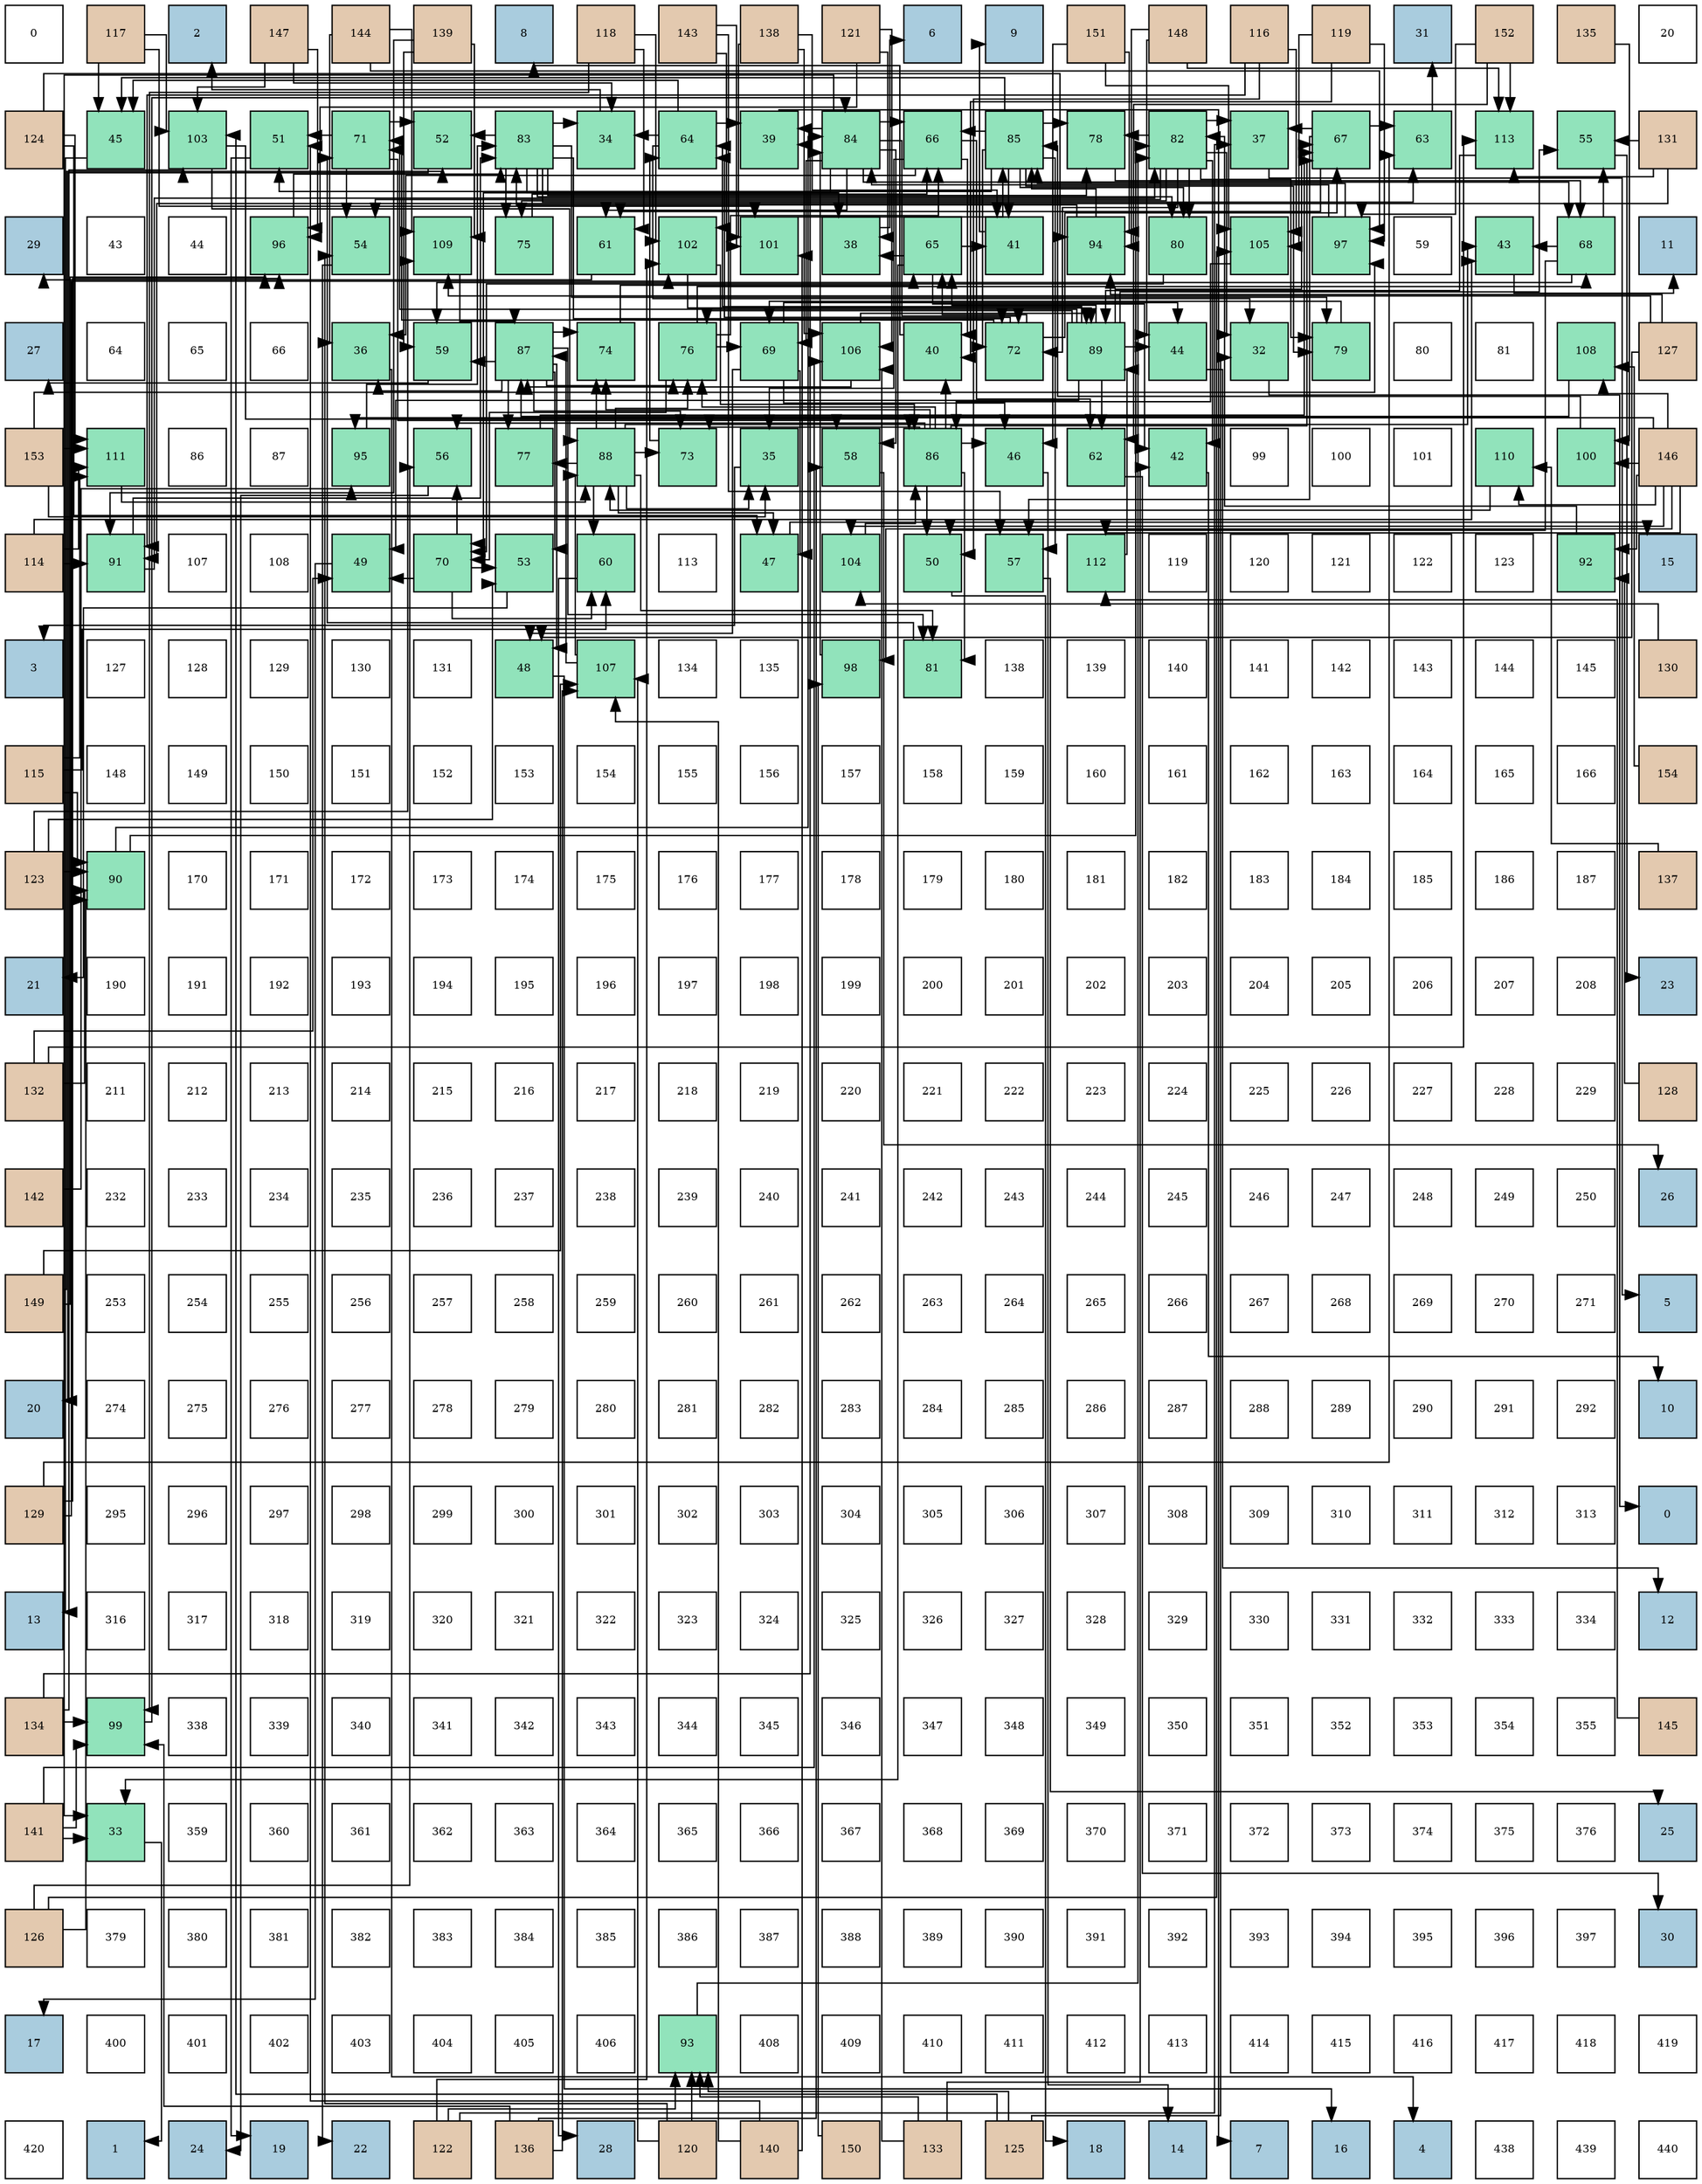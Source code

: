 digraph layout{
 rankdir=TB;
 splines=ortho;
 node [style=filled shape=square fixedsize=true width=0.6];
0[label="0", fontsize=8, fillcolor="#ffffff"];
1[label="117", fontsize=8, fillcolor="#e3c9af"];
2[label="2", fontsize=8, fillcolor="#a9ccde"];
3[label="147", fontsize=8, fillcolor="#e3c9af"];
4[label="144", fontsize=8, fillcolor="#e3c9af"];
5[label="139", fontsize=8, fillcolor="#e3c9af"];
6[label="8", fontsize=8, fillcolor="#a9ccde"];
7[label="118", fontsize=8, fillcolor="#e3c9af"];
8[label="143", fontsize=8, fillcolor="#e3c9af"];
9[label="138", fontsize=8, fillcolor="#e3c9af"];
10[label="121", fontsize=8, fillcolor="#e3c9af"];
11[label="6", fontsize=8, fillcolor="#a9ccde"];
12[label="9", fontsize=8, fillcolor="#a9ccde"];
13[label="151", fontsize=8, fillcolor="#e3c9af"];
14[label="148", fontsize=8, fillcolor="#e3c9af"];
15[label="116", fontsize=8, fillcolor="#e3c9af"];
16[label="119", fontsize=8, fillcolor="#e3c9af"];
17[label="31", fontsize=8, fillcolor="#a9ccde"];
18[label="152", fontsize=8, fillcolor="#e3c9af"];
19[label="135", fontsize=8, fillcolor="#e3c9af"];
20[label="20", fontsize=8, fillcolor="#ffffff"];
21[label="124", fontsize=8, fillcolor="#e3c9af"];
22[label="45", fontsize=8, fillcolor="#91e3bb"];
23[label="103", fontsize=8, fillcolor="#91e3bb"];
24[label="51", fontsize=8, fillcolor="#91e3bb"];
25[label="71", fontsize=8, fillcolor="#91e3bb"];
26[label="52", fontsize=8, fillcolor="#91e3bb"];
27[label="83", fontsize=8, fillcolor="#91e3bb"];
28[label="34", fontsize=8, fillcolor="#91e3bb"];
29[label="64", fontsize=8, fillcolor="#91e3bb"];
30[label="39", fontsize=8, fillcolor="#91e3bb"];
31[label="84", fontsize=8, fillcolor="#91e3bb"];
32[label="66", fontsize=8, fillcolor="#91e3bb"];
33[label="85", fontsize=8, fillcolor="#91e3bb"];
34[label="78", fontsize=8, fillcolor="#91e3bb"];
35[label="82", fontsize=8, fillcolor="#91e3bb"];
36[label="37", fontsize=8, fillcolor="#91e3bb"];
37[label="67", fontsize=8, fillcolor="#91e3bb"];
38[label="63", fontsize=8, fillcolor="#91e3bb"];
39[label="113", fontsize=8, fillcolor="#91e3bb"];
40[label="55", fontsize=8, fillcolor="#91e3bb"];
41[label="131", fontsize=8, fillcolor="#e3c9af"];
42[label="29", fontsize=8, fillcolor="#a9ccde"];
43[label="43", fontsize=8, fillcolor="#ffffff"];
44[label="44", fontsize=8, fillcolor="#ffffff"];
45[label="96", fontsize=8, fillcolor="#91e3bb"];
46[label="54", fontsize=8, fillcolor="#91e3bb"];
47[label="109", fontsize=8, fillcolor="#91e3bb"];
48[label="75", fontsize=8, fillcolor="#91e3bb"];
49[label="61", fontsize=8, fillcolor="#91e3bb"];
50[label="102", fontsize=8, fillcolor="#91e3bb"];
51[label="101", fontsize=8, fillcolor="#91e3bb"];
52[label="38", fontsize=8, fillcolor="#91e3bb"];
53[label="65", fontsize=8, fillcolor="#91e3bb"];
54[label="41", fontsize=8, fillcolor="#91e3bb"];
55[label="94", fontsize=8, fillcolor="#91e3bb"];
56[label="80", fontsize=8, fillcolor="#91e3bb"];
57[label="105", fontsize=8, fillcolor="#91e3bb"];
58[label="97", fontsize=8, fillcolor="#91e3bb"];
59[label="59", fontsize=8, fillcolor="#ffffff"];
60[label="43", fontsize=8, fillcolor="#91e3bb"];
61[label="68", fontsize=8, fillcolor="#91e3bb"];
62[label="11", fontsize=8, fillcolor="#a9ccde"];
63[label="27", fontsize=8, fillcolor="#a9ccde"];
64[label="64", fontsize=8, fillcolor="#ffffff"];
65[label="65", fontsize=8, fillcolor="#ffffff"];
66[label="66", fontsize=8, fillcolor="#ffffff"];
67[label="36", fontsize=8, fillcolor="#91e3bb"];
68[label="59", fontsize=8, fillcolor="#91e3bb"];
69[label="87", fontsize=8, fillcolor="#91e3bb"];
70[label="74", fontsize=8, fillcolor="#91e3bb"];
71[label="76", fontsize=8, fillcolor="#91e3bb"];
72[label="69", fontsize=8, fillcolor="#91e3bb"];
73[label="106", fontsize=8, fillcolor="#91e3bb"];
74[label="40", fontsize=8, fillcolor="#91e3bb"];
75[label="72", fontsize=8, fillcolor="#91e3bb"];
76[label="89", fontsize=8, fillcolor="#91e3bb"];
77[label="44", fontsize=8, fillcolor="#91e3bb"];
78[label="32", fontsize=8, fillcolor="#91e3bb"];
79[label="79", fontsize=8, fillcolor="#91e3bb"];
80[label="80", fontsize=8, fillcolor="#ffffff"];
81[label="81", fontsize=8, fillcolor="#ffffff"];
82[label="108", fontsize=8, fillcolor="#91e3bb"];
83[label="127", fontsize=8, fillcolor="#e3c9af"];
84[label="153", fontsize=8, fillcolor="#e3c9af"];
85[label="111", fontsize=8, fillcolor="#91e3bb"];
86[label="86", fontsize=8, fillcolor="#ffffff"];
87[label="87", fontsize=8, fillcolor="#ffffff"];
88[label="95", fontsize=8, fillcolor="#91e3bb"];
89[label="56", fontsize=8, fillcolor="#91e3bb"];
90[label="77", fontsize=8, fillcolor="#91e3bb"];
91[label="88", fontsize=8, fillcolor="#91e3bb"];
92[label="73", fontsize=8, fillcolor="#91e3bb"];
93[label="35", fontsize=8, fillcolor="#91e3bb"];
94[label="58", fontsize=8, fillcolor="#91e3bb"];
95[label="86", fontsize=8, fillcolor="#91e3bb"];
96[label="46", fontsize=8, fillcolor="#91e3bb"];
97[label="62", fontsize=8, fillcolor="#91e3bb"];
98[label="42", fontsize=8, fillcolor="#91e3bb"];
99[label="99", fontsize=8, fillcolor="#ffffff"];
100[label="100", fontsize=8, fillcolor="#ffffff"];
101[label="101", fontsize=8, fillcolor="#ffffff"];
102[label="110", fontsize=8, fillcolor="#91e3bb"];
103[label="100", fontsize=8, fillcolor="#91e3bb"];
104[label="146", fontsize=8, fillcolor="#e3c9af"];
105[label="114", fontsize=8, fillcolor="#e3c9af"];
106[label="91", fontsize=8, fillcolor="#91e3bb"];
107[label="107", fontsize=8, fillcolor="#ffffff"];
108[label="108", fontsize=8, fillcolor="#ffffff"];
109[label="49", fontsize=8, fillcolor="#91e3bb"];
110[label="70", fontsize=8, fillcolor="#91e3bb"];
111[label="53", fontsize=8, fillcolor="#91e3bb"];
112[label="60", fontsize=8, fillcolor="#91e3bb"];
113[label="113", fontsize=8, fillcolor="#ffffff"];
114[label="47", fontsize=8, fillcolor="#91e3bb"];
115[label="104", fontsize=8, fillcolor="#91e3bb"];
116[label="50", fontsize=8, fillcolor="#91e3bb"];
117[label="57", fontsize=8, fillcolor="#91e3bb"];
118[label="112", fontsize=8, fillcolor="#91e3bb"];
119[label="119", fontsize=8, fillcolor="#ffffff"];
120[label="120", fontsize=8, fillcolor="#ffffff"];
121[label="121", fontsize=8, fillcolor="#ffffff"];
122[label="122", fontsize=8, fillcolor="#ffffff"];
123[label="123", fontsize=8, fillcolor="#ffffff"];
124[label="92", fontsize=8, fillcolor="#91e3bb"];
125[label="15", fontsize=8, fillcolor="#a9ccde"];
126[label="3", fontsize=8, fillcolor="#a9ccde"];
127[label="127", fontsize=8, fillcolor="#ffffff"];
128[label="128", fontsize=8, fillcolor="#ffffff"];
129[label="129", fontsize=8, fillcolor="#ffffff"];
130[label="130", fontsize=8, fillcolor="#ffffff"];
131[label="131", fontsize=8, fillcolor="#ffffff"];
132[label="48", fontsize=8, fillcolor="#91e3bb"];
133[label="107", fontsize=8, fillcolor="#91e3bb"];
134[label="134", fontsize=8, fillcolor="#ffffff"];
135[label="135", fontsize=8, fillcolor="#ffffff"];
136[label="98", fontsize=8, fillcolor="#91e3bb"];
137[label="81", fontsize=8, fillcolor="#91e3bb"];
138[label="138", fontsize=8, fillcolor="#ffffff"];
139[label="139", fontsize=8, fillcolor="#ffffff"];
140[label="140", fontsize=8, fillcolor="#ffffff"];
141[label="141", fontsize=8, fillcolor="#ffffff"];
142[label="142", fontsize=8, fillcolor="#ffffff"];
143[label="143", fontsize=8, fillcolor="#ffffff"];
144[label="144", fontsize=8, fillcolor="#ffffff"];
145[label="145", fontsize=8, fillcolor="#ffffff"];
146[label="130", fontsize=8, fillcolor="#e3c9af"];
147[label="115", fontsize=8, fillcolor="#e3c9af"];
148[label="148", fontsize=8, fillcolor="#ffffff"];
149[label="149", fontsize=8, fillcolor="#ffffff"];
150[label="150", fontsize=8, fillcolor="#ffffff"];
151[label="151", fontsize=8, fillcolor="#ffffff"];
152[label="152", fontsize=8, fillcolor="#ffffff"];
153[label="153", fontsize=8, fillcolor="#ffffff"];
154[label="154", fontsize=8, fillcolor="#ffffff"];
155[label="155", fontsize=8, fillcolor="#ffffff"];
156[label="156", fontsize=8, fillcolor="#ffffff"];
157[label="157", fontsize=8, fillcolor="#ffffff"];
158[label="158", fontsize=8, fillcolor="#ffffff"];
159[label="159", fontsize=8, fillcolor="#ffffff"];
160[label="160", fontsize=8, fillcolor="#ffffff"];
161[label="161", fontsize=8, fillcolor="#ffffff"];
162[label="162", fontsize=8, fillcolor="#ffffff"];
163[label="163", fontsize=8, fillcolor="#ffffff"];
164[label="164", fontsize=8, fillcolor="#ffffff"];
165[label="165", fontsize=8, fillcolor="#ffffff"];
166[label="166", fontsize=8, fillcolor="#ffffff"];
167[label="154", fontsize=8, fillcolor="#e3c9af"];
168[label="123", fontsize=8, fillcolor="#e3c9af"];
169[label="90", fontsize=8, fillcolor="#91e3bb"];
170[label="170", fontsize=8, fillcolor="#ffffff"];
171[label="171", fontsize=8, fillcolor="#ffffff"];
172[label="172", fontsize=8, fillcolor="#ffffff"];
173[label="173", fontsize=8, fillcolor="#ffffff"];
174[label="174", fontsize=8, fillcolor="#ffffff"];
175[label="175", fontsize=8, fillcolor="#ffffff"];
176[label="176", fontsize=8, fillcolor="#ffffff"];
177[label="177", fontsize=8, fillcolor="#ffffff"];
178[label="178", fontsize=8, fillcolor="#ffffff"];
179[label="179", fontsize=8, fillcolor="#ffffff"];
180[label="180", fontsize=8, fillcolor="#ffffff"];
181[label="181", fontsize=8, fillcolor="#ffffff"];
182[label="182", fontsize=8, fillcolor="#ffffff"];
183[label="183", fontsize=8, fillcolor="#ffffff"];
184[label="184", fontsize=8, fillcolor="#ffffff"];
185[label="185", fontsize=8, fillcolor="#ffffff"];
186[label="186", fontsize=8, fillcolor="#ffffff"];
187[label="187", fontsize=8, fillcolor="#ffffff"];
188[label="137", fontsize=8, fillcolor="#e3c9af"];
189[label="21", fontsize=8, fillcolor="#a9ccde"];
190[label="190", fontsize=8, fillcolor="#ffffff"];
191[label="191", fontsize=8, fillcolor="#ffffff"];
192[label="192", fontsize=8, fillcolor="#ffffff"];
193[label="193", fontsize=8, fillcolor="#ffffff"];
194[label="194", fontsize=8, fillcolor="#ffffff"];
195[label="195", fontsize=8, fillcolor="#ffffff"];
196[label="196", fontsize=8, fillcolor="#ffffff"];
197[label="197", fontsize=8, fillcolor="#ffffff"];
198[label="198", fontsize=8, fillcolor="#ffffff"];
199[label="199", fontsize=8, fillcolor="#ffffff"];
200[label="200", fontsize=8, fillcolor="#ffffff"];
201[label="201", fontsize=8, fillcolor="#ffffff"];
202[label="202", fontsize=8, fillcolor="#ffffff"];
203[label="203", fontsize=8, fillcolor="#ffffff"];
204[label="204", fontsize=8, fillcolor="#ffffff"];
205[label="205", fontsize=8, fillcolor="#ffffff"];
206[label="206", fontsize=8, fillcolor="#ffffff"];
207[label="207", fontsize=8, fillcolor="#ffffff"];
208[label="208", fontsize=8, fillcolor="#ffffff"];
209[label="23", fontsize=8, fillcolor="#a9ccde"];
210[label="132", fontsize=8, fillcolor="#e3c9af"];
211[label="211", fontsize=8, fillcolor="#ffffff"];
212[label="212", fontsize=8, fillcolor="#ffffff"];
213[label="213", fontsize=8, fillcolor="#ffffff"];
214[label="214", fontsize=8, fillcolor="#ffffff"];
215[label="215", fontsize=8, fillcolor="#ffffff"];
216[label="216", fontsize=8, fillcolor="#ffffff"];
217[label="217", fontsize=8, fillcolor="#ffffff"];
218[label="218", fontsize=8, fillcolor="#ffffff"];
219[label="219", fontsize=8, fillcolor="#ffffff"];
220[label="220", fontsize=8, fillcolor="#ffffff"];
221[label="221", fontsize=8, fillcolor="#ffffff"];
222[label="222", fontsize=8, fillcolor="#ffffff"];
223[label="223", fontsize=8, fillcolor="#ffffff"];
224[label="224", fontsize=8, fillcolor="#ffffff"];
225[label="225", fontsize=8, fillcolor="#ffffff"];
226[label="226", fontsize=8, fillcolor="#ffffff"];
227[label="227", fontsize=8, fillcolor="#ffffff"];
228[label="228", fontsize=8, fillcolor="#ffffff"];
229[label="229", fontsize=8, fillcolor="#ffffff"];
230[label="128", fontsize=8, fillcolor="#e3c9af"];
231[label="142", fontsize=8, fillcolor="#e3c9af"];
232[label="232", fontsize=8, fillcolor="#ffffff"];
233[label="233", fontsize=8, fillcolor="#ffffff"];
234[label="234", fontsize=8, fillcolor="#ffffff"];
235[label="235", fontsize=8, fillcolor="#ffffff"];
236[label="236", fontsize=8, fillcolor="#ffffff"];
237[label="237", fontsize=8, fillcolor="#ffffff"];
238[label="238", fontsize=8, fillcolor="#ffffff"];
239[label="239", fontsize=8, fillcolor="#ffffff"];
240[label="240", fontsize=8, fillcolor="#ffffff"];
241[label="241", fontsize=8, fillcolor="#ffffff"];
242[label="242", fontsize=8, fillcolor="#ffffff"];
243[label="243", fontsize=8, fillcolor="#ffffff"];
244[label="244", fontsize=8, fillcolor="#ffffff"];
245[label="245", fontsize=8, fillcolor="#ffffff"];
246[label="246", fontsize=8, fillcolor="#ffffff"];
247[label="247", fontsize=8, fillcolor="#ffffff"];
248[label="248", fontsize=8, fillcolor="#ffffff"];
249[label="249", fontsize=8, fillcolor="#ffffff"];
250[label="250", fontsize=8, fillcolor="#ffffff"];
251[label="26", fontsize=8, fillcolor="#a9ccde"];
252[label="149", fontsize=8, fillcolor="#e3c9af"];
253[label="253", fontsize=8, fillcolor="#ffffff"];
254[label="254", fontsize=8, fillcolor="#ffffff"];
255[label="255", fontsize=8, fillcolor="#ffffff"];
256[label="256", fontsize=8, fillcolor="#ffffff"];
257[label="257", fontsize=8, fillcolor="#ffffff"];
258[label="258", fontsize=8, fillcolor="#ffffff"];
259[label="259", fontsize=8, fillcolor="#ffffff"];
260[label="260", fontsize=8, fillcolor="#ffffff"];
261[label="261", fontsize=8, fillcolor="#ffffff"];
262[label="262", fontsize=8, fillcolor="#ffffff"];
263[label="263", fontsize=8, fillcolor="#ffffff"];
264[label="264", fontsize=8, fillcolor="#ffffff"];
265[label="265", fontsize=8, fillcolor="#ffffff"];
266[label="266", fontsize=8, fillcolor="#ffffff"];
267[label="267", fontsize=8, fillcolor="#ffffff"];
268[label="268", fontsize=8, fillcolor="#ffffff"];
269[label="269", fontsize=8, fillcolor="#ffffff"];
270[label="270", fontsize=8, fillcolor="#ffffff"];
271[label="271", fontsize=8, fillcolor="#ffffff"];
272[label="5", fontsize=8, fillcolor="#a9ccde"];
273[label="20", fontsize=8, fillcolor="#a9ccde"];
274[label="274", fontsize=8, fillcolor="#ffffff"];
275[label="275", fontsize=8, fillcolor="#ffffff"];
276[label="276", fontsize=8, fillcolor="#ffffff"];
277[label="277", fontsize=8, fillcolor="#ffffff"];
278[label="278", fontsize=8, fillcolor="#ffffff"];
279[label="279", fontsize=8, fillcolor="#ffffff"];
280[label="280", fontsize=8, fillcolor="#ffffff"];
281[label="281", fontsize=8, fillcolor="#ffffff"];
282[label="282", fontsize=8, fillcolor="#ffffff"];
283[label="283", fontsize=8, fillcolor="#ffffff"];
284[label="284", fontsize=8, fillcolor="#ffffff"];
285[label="285", fontsize=8, fillcolor="#ffffff"];
286[label="286", fontsize=8, fillcolor="#ffffff"];
287[label="287", fontsize=8, fillcolor="#ffffff"];
288[label="288", fontsize=8, fillcolor="#ffffff"];
289[label="289", fontsize=8, fillcolor="#ffffff"];
290[label="290", fontsize=8, fillcolor="#ffffff"];
291[label="291", fontsize=8, fillcolor="#ffffff"];
292[label="292", fontsize=8, fillcolor="#ffffff"];
293[label="10", fontsize=8, fillcolor="#a9ccde"];
294[label="129", fontsize=8, fillcolor="#e3c9af"];
295[label="295", fontsize=8, fillcolor="#ffffff"];
296[label="296", fontsize=8, fillcolor="#ffffff"];
297[label="297", fontsize=8, fillcolor="#ffffff"];
298[label="298", fontsize=8, fillcolor="#ffffff"];
299[label="299", fontsize=8, fillcolor="#ffffff"];
300[label="300", fontsize=8, fillcolor="#ffffff"];
301[label="301", fontsize=8, fillcolor="#ffffff"];
302[label="302", fontsize=8, fillcolor="#ffffff"];
303[label="303", fontsize=8, fillcolor="#ffffff"];
304[label="304", fontsize=8, fillcolor="#ffffff"];
305[label="305", fontsize=8, fillcolor="#ffffff"];
306[label="306", fontsize=8, fillcolor="#ffffff"];
307[label="307", fontsize=8, fillcolor="#ffffff"];
308[label="308", fontsize=8, fillcolor="#ffffff"];
309[label="309", fontsize=8, fillcolor="#ffffff"];
310[label="310", fontsize=8, fillcolor="#ffffff"];
311[label="311", fontsize=8, fillcolor="#ffffff"];
312[label="312", fontsize=8, fillcolor="#ffffff"];
313[label="313", fontsize=8, fillcolor="#ffffff"];
314[label="0", fontsize=8, fillcolor="#a9ccde"];
315[label="13", fontsize=8, fillcolor="#a9ccde"];
316[label="316", fontsize=8, fillcolor="#ffffff"];
317[label="317", fontsize=8, fillcolor="#ffffff"];
318[label="318", fontsize=8, fillcolor="#ffffff"];
319[label="319", fontsize=8, fillcolor="#ffffff"];
320[label="320", fontsize=8, fillcolor="#ffffff"];
321[label="321", fontsize=8, fillcolor="#ffffff"];
322[label="322", fontsize=8, fillcolor="#ffffff"];
323[label="323", fontsize=8, fillcolor="#ffffff"];
324[label="324", fontsize=8, fillcolor="#ffffff"];
325[label="325", fontsize=8, fillcolor="#ffffff"];
326[label="326", fontsize=8, fillcolor="#ffffff"];
327[label="327", fontsize=8, fillcolor="#ffffff"];
328[label="328", fontsize=8, fillcolor="#ffffff"];
329[label="329", fontsize=8, fillcolor="#ffffff"];
330[label="330", fontsize=8, fillcolor="#ffffff"];
331[label="331", fontsize=8, fillcolor="#ffffff"];
332[label="332", fontsize=8, fillcolor="#ffffff"];
333[label="333", fontsize=8, fillcolor="#ffffff"];
334[label="334", fontsize=8, fillcolor="#ffffff"];
335[label="12", fontsize=8, fillcolor="#a9ccde"];
336[label="134", fontsize=8, fillcolor="#e3c9af"];
337[label="99", fontsize=8, fillcolor="#91e3bb"];
338[label="338", fontsize=8, fillcolor="#ffffff"];
339[label="339", fontsize=8, fillcolor="#ffffff"];
340[label="340", fontsize=8, fillcolor="#ffffff"];
341[label="341", fontsize=8, fillcolor="#ffffff"];
342[label="342", fontsize=8, fillcolor="#ffffff"];
343[label="343", fontsize=8, fillcolor="#ffffff"];
344[label="344", fontsize=8, fillcolor="#ffffff"];
345[label="345", fontsize=8, fillcolor="#ffffff"];
346[label="346", fontsize=8, fillcolor="#ffffff"];
347[label="347", fontsize=8, fillcolor="#ffffff"];
348[label="348", fontsize=8, fillcolor="#ffffff"];
349[label="349", fontsize=8, fillcolor="#ffffff"];
350[label="350", fontsize=8, fillcolor="#ffffff"];
351[label="351", fontsize=8, fillcolor="#ffffff"];
352[label="352", fontsize=8, fillcolor="#ffffff"];
353[label="353", fontsize=8, fillcolor="#ffffff"];
354[label="354", fontsize=8, fillcolor="#ffffff"];
355[label="355", fontsize=8, fillcolor="#ffffff"];
356[label="145", fontsize=8, fillcolor="#e3c9af"];
357[label="141", fontsize=8, fillcolor="#e3c9af"];
358[label="33", fontsize=8, fillcolor="#91e3bb"];
359[label="359", fontsize=8, fillcolor="#ffffff"];
360[label="360", fontsize=8, fillcolor="#ffffff"];
361[label="361", fontsize=8, fillcolor="#ffffff"];
362[label="362", fontsize=8, fillcolor="#ffffff"];
363[label="363", fontsize=8, fillcolor="#ffffff"];
364[label="364", fontsize=8, fillcolor="#ffffff"];
365[label="365", fontsize=8, fillcolor="#ffffff"];
366[label="366", fontsize=8, fillcolor="#ffffff"];
367[label="367", fontsize=8, fillcolor="#ffffff"];
368[label="368", fontsize=8, fillcolor="#ffffff"];
369[label="369", fontsize=8, fillcolor="#ffffff"];
370[label="370", fontsize=8, fillcolor="#ffffff"];
371[label="371", fontsize=8, fillcolor="#ffffff"];
372[label="372", fontsize=8, fillcolor="#ffffff"];
373[label="373", fontsize=8, fillcolor="#ffffff"];
374[label="374", fontsize=8, fillcolor="#ffffff"];
375[label="375", fontsize=8, fillcolor="#ffffff"];
376[label="376", fontsize=8, fillcolor="#ffffff"];
377[label="25", fontsize=8, fillcolor="#a9ccde"];
378[label="126", fontsize=8, fillcolor="#e3c9af"];
379[label="379", fontsize=8, fillcolor="#ffffff"];
380[label="380", fontsize=8, fillcolor="#ffffff"];
381[label="381", fontsize=8, fillcolor="#ffffff"];
382[label="382", fontsize=8, fillcolor="#ffffff"];
383[label="383", fontsize=8, fillcolor="#ffffff"];
384[label="384", fontsize=8, fillcolor="#ffffff"];
385[label="385", fontsize=8, fillcolor="#ffffff"];
386[label="386", fontsize=8, fillcolor="#ffffff"];
387[label="387", fontsize=8, fillcolor="#ffffff"];
388[label="388", fontsize=8, fillcolor="#ffffff"];
389[label="389", fontsize=8, fillcolor="#ffffff"];
390[label="390", fontsize=8, fillcolor="#ffffff"];
391[label="391", fontsize=8, fillcolor="#ffffff"];
392[label="392", fontsize=8, fillcolor="#ffffff"];
393[label="393", fontsize=8, fillcolor="#ffffff"];
394[label="394", fontsize=8, fillcolor="#ffffff"];
395[label="395", fontsize=8, fillcolor="#ffffff"];
396[label="396", fontsize=8, fillcolor="#ffffff"];
397[label="397", fontsize=8, fillcolor="#ffffff"];
398[label="30", fontsize=8, fillcolor="#a9ccde"];
399[label="17", fontsize=8, fillcolor="#a9ccde"];
400[label="400", fontsize=8, fillcolor="#ffffff"];
401[label="401", fontsize=8, fillcolor="#ffffff"];
402[label="402", fontsize=8, fillcolor="#ffffff"];
403[label="403", fontsize=8, fillcolor="#ffffff"];
404[label="404", fontsize=8, fillcolor="#ffffff"];
405[label="405", fontsize=8, fillcolor="#ffffff"];
406[label="406", fontsize=8, fillcolor="#ffffff"];
407[label="93", fontsize=8, fillcolor="#91e3bb"];
408[label="408", fontsize=8, fillcolor="#ffffff"];
409[label="409", fontsize=8, fillcolor="#ffffff"];
410[label="410", fontsize=8, fillcolor="#ffffff"];
411[label="411", fontsize=8, fillcolor="#ffffff"];
412[label="412", fontsize=8, fillcolor="#ffffff"];
413[label="413", fontsize=8, fillcolor="#ffffff"];
414[label="414", fontsize=8, fillcolor="#ffffff"];
415[label="415", fontsize=8, fillcolor="#ffffff"];
416[label="416", fontsize=8, fillcolor="#ffffff"];
417[label="417", fontsize=8, fillcolor="#ffffff"];
418[label="418", fontsize=8, fillcolor="#ffffff"];
419[label="419", fontsize=8, fillcolor="#ffffff"];
420[label="420", fontsize=8, fillcolor="#ffffff"];
421[label="1", fontsize=8, fillcolor="#a9ccde"];
422[label="24", fontsize=8, fillcolor="#a9ccde"];
423[label="19", fontsize=8, fillcolor="#a9ccde"];
424[label="22", fontsize=8, fillcolor="#a9ccde"];
425[label="122", fontsize=8, fillcolor="#e3c9af"];
426[label="136", fontsize=8, fillcolor="#e3c9af"];
427[label="28", fontsize=8, fillcolor="#a9ccde"];
428[label="120", fontsize=8, fillcolor="#e3c9af"];
429[label="140", fontsize=8, fillcolor="#e3c9af"];
430[label="150", fontsize=8, fillcolor="#e3c9af"];
431[label="133", fontsize=8, fillcolor="#e3c9af"];
432[label="125", fontsize=8, fillcolor="#e3c9af"];
433[label="18", fontsize=8, fillcolor="#a9ccde"];
434[label="14", fontsize=8, fillcolor="#a9ccde"];
435[label="7", fontsize=8, fillcolor="#a9ccde"];
436[label="16", fontsize=8, fillcolor="#a9ccde"];
437[label="4", fontsize=8, fillcolor="#a9ccde"];
438[label="438", fontsize=8, fillcolor="#ffffff"];
439[label="439", fontsize=8, fillcolor="#ffffff"];
440[label="440", fontsize=8, fillcolor="#ffffff"];
edge [constraint=false, style=vis];78 -> 314;
358 -> 421;
28 -> 2;
93 -> 126;
67 -> 437;
36 -> 272;
52 -> 11;
30 -> 435;
74 -> 6;
54 -> 12;
98 -> 293;
60 -> 62;
77 -> 335;
22 -> 315;
96 -> 434;
114 -> 125;
132 -> 436;
109 -> 399;
116 -> 433;
24 -> 423;
26 -> 273;
111 -> 189;
46 -> 424;
40 -> 209;
89 -> 422;
117 -> 377;
94 -> 251;
68 -> 63;
112 -> 427;
49 -> 42;
97 -> 398;
38 -> 17;
29 -> 78;
29 -> 28;
29 -> 30;
29 -> 22;
53 -> 358;
53 -> 52;
53 -> 54;
53 -> 98;
32 -> 93;
32 -> 67;
32 -> 74;
32 -> 97;
37 -> 36;
37 -> 117;
37 -> 49;
37 -> 38;
61 -> 60;
61 -> 116;
61 -> 40;
61 -> 68;
72 -> 77;
72 -> 96;
72 -> 114;
72 -> 132;
110 -> 109;
110 -> 111;
110 -> 89;
110 -> 112;
25 -> 24;
25 -> 26;
25 -> 46;
25 -> 94;
75 -> 29;
75 -> 53;
75 -> 37;
75 -> 25;
92 -> 29;
70 -> 53;
48 -> 32;
71 -> 32;
71 -> 61;
71 -> 72;
71 -> 110;
90 -> 37;
34 -> 61;
79 -> 72;
56 -> 110;
137 -> 25;
35 -> 78;
35 -> 36;
35 -> 98;
35 -> 46;
35 -> 75;
35 -> 48;
35 -> 34;
35 -> 79;
35 -> 56;
27 -> 28;
27 -> 52;
27 -> 26;
27 -> 38;
27 -> 75;
27 -> 48;
27 -> 34;
27 -> 79;
27 -> 56;
31 -> 358;
31 -> 30;
31 -> 94;
31 -> 49;
31 -> 32;
31 -> 61;
31 -> 72;
31 -> 110;
31 -> 75;
33 -> 54;
33 -> 22;
33 -> 24;
33 -> 117;
33 -> 32;
33 -> 75;
33 -> 34;
33 -> 79;
33 -> 56;
95 -> 74;
95 -> 96;
95 -> 116;
95 -> 89;
95 -> 37;
95 -> 92;
95 -> 70;
95 -> 71;
95 -> 137;
69 -> 67;
69 -> 132;
69 -> 111;
69 -> 68;
69 -> 92;
69 -> 70;
69 -> 71;
69 -> 90;
69 -> 137;
91 -> 93;
91 -> 60;
91 -> 114;
91 -> 112;
91 -> 92;
91 -> 70;
91 -> 71;
91 -> 90;
91 -> 137;
76 -> 77;
76 -> 109;
76 -> 40;
76 -> 97;
76 -> 29;
76 -> 53;
76 -> 37;
76 -> 25;
76 -> 71;
169 -> 35;
169 -> 31;
106 -> 35;
106 -> 27;
124 -> 35;
407 -> 35;
55 -> 27;
55 -> 33;
88 -> 27;
45 -> 27;
58 -> 31;
58 -> 33;
136 -> 31;
337 -> 31;
103 -> 33;
51 -> 33;
50 -> 95;
50 -> 76;
23 -> 95;
23 -> 91;
115 -> 95;
57 -> 95;
73 -> 69;
73 -> 76;
133 -> 69;
133 -> 91;
82 -> 69;
47 -> 69;
102 -> 91;
85 -> 91;
118 -> 76;
39 -> 76;
105 -> 60;
105 -> 106;
105 -> 85;
147 -> 112;
147 -> 169;
147 -> 85;
15 -> 116;
15 -> 106;
15 -> 57;
1 -> 22;
1 -> 51;
1 -> 23;
7 -> 49;
7 -> 337;
7 -> 50;
16 -> 74;
16 -> 58;
16 -> 57;
428 -> 46;
428 -> 407;
428 -> 133;
10 -> 52;
10 -> 45;
10 -> 73;
425 -> 36;
425 -> 407;
425 -> 50;
168 -> 111;
168 -> 169;
168 -> 47;
21 -> 114;
21 -> 55;
21 -> 85;
432 -> 78;
432 -> 407;
432 -> 23;
378 -> 89;
378 -> 169;
378 -> 57;
83 -> 132;
83 -> 55;
83 -> 47;
230 -> 124;
294 -> 38;
294 -> 45;
294 -> 50;
146 -> 115;
41 -> 40;
41 -> 106;
41 -> 39;
210 -> 109;
210 -> 169;
210 -> 39;
431 -> 98;
431 -> 407;
431 -> 73;
336 -> 30;
336 -> 337;
336 -> 23;
19 -> 103;
426 -> 94;
426 -> 337;
426 -> 133;
188 -> 102;
9 -> 54;
9 -> 51;
9 -> 73;
5 -> 68;
5 -> 106;
5 -> 47;
429 -> 24;
429 -> 51;
429 -> 133;
357 -> 358;
357 -> 337;
357 -> 73;
231 -> 88;
8 -> 117;
8 -> 51;
8 -> 50;
4 -> 67;
4 -> 58;
4 -> 47;
356 -> 118;
104 -> 124;
104 -> 88;
104 -> 136;
104 -> 103;
104 -> 115;
104 -> 82;
104 -> 102;
104 -> 118;
3 -> 28;
3 -> 45;
3 -> 23;
14 -> 77;
14 -> 55;
14 -> 39;
252 -> 26;
252 -> 45;
252 -> 133;
430 -> 136;
13 -> 96;
13 -> 55;
13 -> 57;
18 -> 97;
18 -> 58;
18 -> 39;
84 -> 93;
84 -> 58;
84 -> 85;
167 -> 82;
edge [constraint=true, style=invis];
0 -> 21 -> 42 -> 63 -> 84 -> 105 -> 126 -> 147 -> 168 -> 189 -> 210 -> 231 -> 252 -> 273 -> 294 -> 315 -> 336 -> 357 -> 378 -> 399 -> 420;
1 -> 22 -> 43 -> 64 -> 85 -> 106 -> 127 -> 148 -> 169 -> 190 -> 211 -> 232 -> 253 -> 274 -> 295 -> 316 -> 337 -> 358 -> 379 -> 400 -> 421;
2 -> 23 -> 44 -> 65 -> 86 -> 107 -> 128 -> 149 -> 170 -> 191 -> 212 -> 233 -> 254 -> 275 -> 296 -> 317 -> 338 -> 359 -> 380 -> 401 -> 422;
3 -> 24 -> 45 -> 66 -> 87 -> 108 -> 129 -> 150 -> 171 -> 192 -> 213 -> 234 -> 255 -> 276 -> 297 -> 318 -> 339 -> 360 -> 381 -> 402 -> 423;
4 -> 25 -> 46 -> 67 -> 88 -> 109 -> 130 -> 151 -> 172 -> 193 -> 214 -> 235 -> 256 -> 277 -> 298 -> 319 -> 340 -> 361 -> 382 -> 403 -> 424;
5 -> 26 -> 47 -> 68 -> 89 -> 110 -> 131 -> 152 -> 173 -> 194 -> 215 -> 236 -> 257 -> 278 -> 299 -> 320 -> 341 -> 362 -> 383 -> 404 -> 425;
6 -> 27 -> 48 -> 69 -> 90 -> 111 -> 132 -> 153 -> 174 -> 195 -> 216 -> 237 -> 258 -> 279 -> 300 -> 321 -> 342 -> 363 -> 384 -> 405 -> 426;
7 -> 28 -> 49 -> 70 -> 91 -> 112 -> 133 -> 154 -> 175 -> 196 -> 217 -> 238 -> 259 -> 280 -> 301 -> 322 -> 343 -> 364 -> 385 -> 406 -> 427;
8 -> 29 -> 50 -> 71 -> 92 -> 113 -> 134 -> 155 -> 176 -> 197 -> 218 -> 239 -> 260 -> 281 -> 302 -> 323 -> 344 -> 365 -> 386 -> 407 -> 428;
9 -> 30 -> 51 -> 72 -> 93 -> 114 -> 135 -> 156 -> 177 -> 198 -> 219 -> 240 -> 261 -> 282 -> 303 -> 324 -> 345 -> 366 -> 387 -> 408 -> 429;
10 -> 31 -> 52 -> 73 -> 94 -> 115 -> 136 -> 157 -> 178 -> 199 -> 220 -> 241 -> 262 -> 283 -> 304 -> 325 -> 346 -> 367 -> 388 -> 409 -> 430;
11 -> 32 -> 53 -> 74 -> 95 -> 116 -> 137 -> 158 -> 179 -> 200 -> 221 -> 242 -> 263 -> 284 -> 305 -> 326 -> 347 -> 368 -> 389 -> 410 -> 431;
12 -> 33 -> 54 -> 75 -> 96 -> 117 -> 138 -> 159 -> 180 -> 201 -> 222 -> 243 -> 264 -> 285 -> 306 -> 327 -> 348 -> 369 -> 390 -> 411 -> 432;
13 -> 34 -> 55 -> 76 -> 97 -> 118 -> 139 -> 160 -> 181 -> 202 -> 223 -> 244 -> 265 -> 286 -> 307 -> 328 -> 349 -> 370 -> 391 -> 412 -> 433;
14 -> 35 -> 56 -> 77 -> 98 -> 119 -> 140 -> 161 -> 182 -> 203 -> 224 -> 245 -> 266 -> 287 -> 308 -> 329 -> 350 -> 371 -> 392 -> 413 -> 434;
15 -> 36 -> 57 -> 78 -> 99 -> 120 -> 141 -> 162 -> 183 -> 204 -> 225 -> 246 -> 267 -> 288 -> 309 -> 330 -> 351 -> 372 -> 393 -> 414 -> 435;
16 -> 37 -> 58 -> 79 -> 100 -> 121 -> 142 -> 163 -> 184 -> 205 -> 226 -> 247 -> 268 -> 289 -> 310 -> 331 -> 352 -> 373 -> 394 -> 415 -> 436;
17 -> 38 -> 59 -> 80 -> 101 -> 122 -> 143 -> 164 -> 185 -> 206 -> 227 -> 248 -> 269 -> 290 -> 311 -> 332 -> 353 -> 374 -> 395 -> 416 -> 437;
18 -> 39 -> 60 -> 81 -> 102 -> 123 -> 144 -> 165 -> 186 -> 207 -> 228 -> 249 -> 270 -> 291 -> 312 -> 333 -> 354 -> 375 -> 396 -> 417 -> 438;
19 -> 40 -> 61 -> 82 -> 103 -> 124 -> 145 -> 166 -> 187 -> 208 -> 229 -> 250 -> 271 -> 292 -> 313 -> 334 -> 355 -> 376 -> 397 -> 418 -> 439;
20 -> 41 -> 62 -> 83 -> 104 -> 125 -> 146 -> 167 -> 188 -> 209 -> 230 -> 251 -> 272 -> 293 -> 314 -> 335 -> 356 -> 377 -> 398 -> 419 -> 440;
rank = same {0 -> 1 -> 2 -> 3 -> 4 -> 5 -> 6 -> 7 -> 8 -> 9 -> 10 -> 11 -> 12 -> 13 -> 14 -> 15 -> 16 -> 17 -> 18 -> 19 -> 20};
rank = same {21 -> 22 -> 23 -> 24 -> 25 -> 26 -> 27 -> 28 -> 29 -> 30 -> 31 -> 32 -> 33 -> 34 -> 35 -> 36 -> 37 -> 38 -> 39 -> 40 -> 41};
rank = same {42 -> 43 -> 44 -> 45 -> 46 -> 47 -> 48 -> 49 -> 50 -> 51 -> 52 -> 53 -> 54 -> 55 -> 56 -> 57 -> 58 -> 59 -> 60 -> 61 -> 62};
rank = same {63 -> 64 -> 65 -> 66 -> 67 -> 68 -> 69 -> 70 -> 71 -> 72 -> 73 -> 74 -> 75 -> 76 -> 77 -> 78 -> 79 -> 80 -> 81 -> 82 -> 83};
rank = same {84 -> 85 -> 86 -> 87 -> 88 -> 89 -> 90 -> 91 -> 92 -> 93 -> 94 -> 95 -> 96 -> 97 -> 98 -> 99 -> 100 -> 101 -> 102 -> 103 -> 104};
rank = same {105 -> 106 -> 107 -> 108 -> 109 -> 110 -> 111 -> 112 -> 113 -> 114 -> 115 -> 116 -> 117 -> 118 -> 119 -> 120 -> 121 -> 122 -> 123 -> 124 -> 125};
rank = same {126 -> 127 -> 128 -> 129 -> 130 -> 131 -> 132 -> 133 -> 134 -> 135 -> 136 -> 137 -> 138 -> 139 -> 140 -> 141 -> 142 -> 143 -> 144 -> 145 -> 146};
rank = same {147 -> 148 -> 149 -> 150 -> 151 -> 152 -> 153 -> 154 -> 155 -> 156 -> 157 -> 158 -> 159 -> 160 -> 161 -> 162 -> 163 -> 164 -> 165 -> 166 -> 167};
rank = same {168 -> 169 -> 170 -> 171 -> 172 -> 173 -> 174 -> 175 -> 176 -> 177 -> 178 -> 179 -> 180 -> 181 -> 182 -> 183 -> 184 -> 185 -> 186 -> 187 -> 188};
rank = same {189 -> 190 -> 191 -> 192 -> 193 -> 194 -> 195 -> 196 -> 197 -> 198 -> 199 -> 200 -> 201 -> 202 -> 203 -> 204 -> 205 -> 206 -> 207 -> 208 -> 209};
rank = same {210 -> 211 -> 212 -> 213 -> 214 -> 215 -> 216 -> 217 -> 218 -> 219 -> 220 -> 221 -> 222 -> 223 -> 224 -> 225 -> 226 -> 227 -> 228 -> 229 -> 230};
rank = same {231 -> 232 -> 233 -> 234 -> 235 -> 236 -> 237 -> 238 -> 239 -> 240 -> 241 -> 242 -> 243 -> 244 -> 245 -> 246 -> 247 -> 248 -> 249 -> 250 -> 251};
rank = same {252 -> 253 -> 254 -> 255 -> 256 -> 257 -> 258 -> 259 -> 260 -> 261 -> 262 -> 263 -> 264 -> 265 -> 266 -> 267 -> 268 -> 269 -> 270 -> 271 -> 272};
rank = same {273 -> 274 -> 275 -> 276 -> 277 -> 278 -> 279 -> 280 -> 281 -> 282 -> 283 -> 284 -> 285 -> 286 -> 287 -> 288 -> 289 -> 290 -> 291 -> 292 -> 293};
rank = same {294 -> 295 -> 296 -> 297 -> 298 -> 299 -> 300 -> 301 -> 302 -> 303 -> 304 -> 305 -> 306 -> 307 -> 308 -> 309 -> 310 -> 311 -> 312 -> 313 -> 314};
rank = same {315 -> 316 -> 317 -> 318 -> 319 -> 320 -> 321 -> 322 -> 323 -> 324 -> 325 -> 326 -> 327 -> 328 -> 329 -> 330 -> 331 -> 332 -> 333 -> 334 -> 335};
rank = same {336 -> 337 -> 338 -> 339 -> 340 -> 341 -> 342 -> 343 -> 344 -> 345 -> 346 -> 347 -> 348 -> 349 -> 350 -> 351 -> 352 -> 353 -> 354 -> 355 -> 356};
rank = same {357 -> 358 -> 359 -> 360 -> 361 -> 362 -> 363 -> 364 -> 365 -> 366 -> 367 -> 368 -> 369 -> 370 -> 371 -> 372 -> 373 -> 374 -> 375 -> 376 -> 377};
rank = same {378 -> 379 -> 380 -> 381 -> 382 -> 383 -> 384 -> 385 -> 386 -> 387 -> 388 -> 389 -> 390 -> 391 -> 392 -> 393 -> 394 -> 395 -> 396 -> 397 -> 398};
rank = same {399 -> 400 -> 401 -> 402 -> 403 -> 404 -> 405 -> 406 -> 407 -> 408 -> 409 -> 410 -> 411 -> 412 -> 413 -> 414 -> 415 -> 416 -> 417 -> 418 -> 419};
rank = same {420 -> 421 -> 422 -> 423 -> 424 -> 425 -> 426 -> 427 -> 428 -> 429 -> 430 -> 431 -> 432 -> 433 -> 434 -> 435 -> 436 -> 437 -> 438 -> 439 -> 440};
}